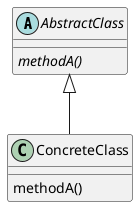 @startuml

abstract class AbstractClass {
	{abstract} methodA()
}

class ConcreteClass {
	methodA()
}

AbstractClass <|-- ConcreteClass

@enduml